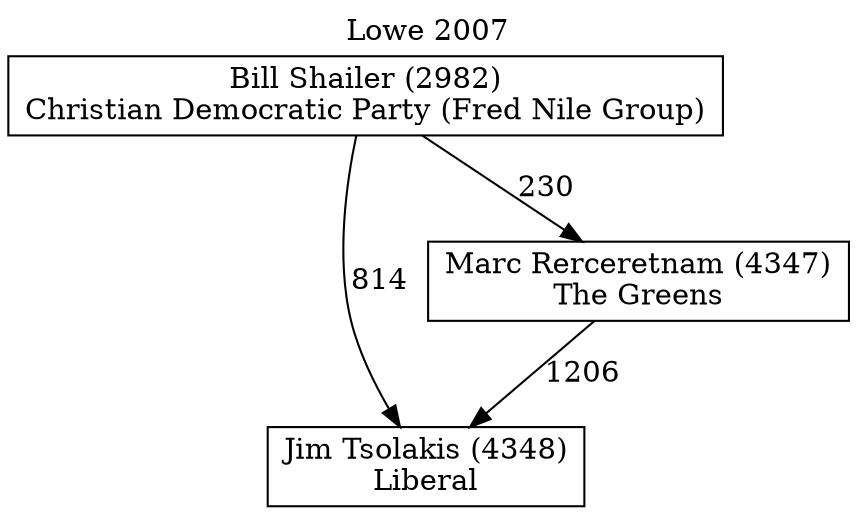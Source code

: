 // House preference flow
digraph "Jim Tsolakis (4348)_Lowe_2007" {
	graph [label="Lowe 2007" labelloc=t mclimit=10]
	node [shape=box]
	"Jim Tsolakis (4348)" [label="Jim Tsolakis (4348)
Liberal"]
	"Marc Rerceretnam (4347)" [label="Marc Rerceretnam (4347)
The Greens"]
	"Bill Shailer (2982)" [label="Bill Shailer (2982)
Christian Democratic Party (Fred Nile Group)"]
	"Marc Rerceretnam (4347)" -> "Jim Tsolakis (4348)" [label=1206]
	"Bill Shailer (2982)" -> "Marc Rerceretnam (4347)" [label=230]
	"Bill Shailer (2982)" -> "Jim Tsolakis (4348)" [label=814]
}
